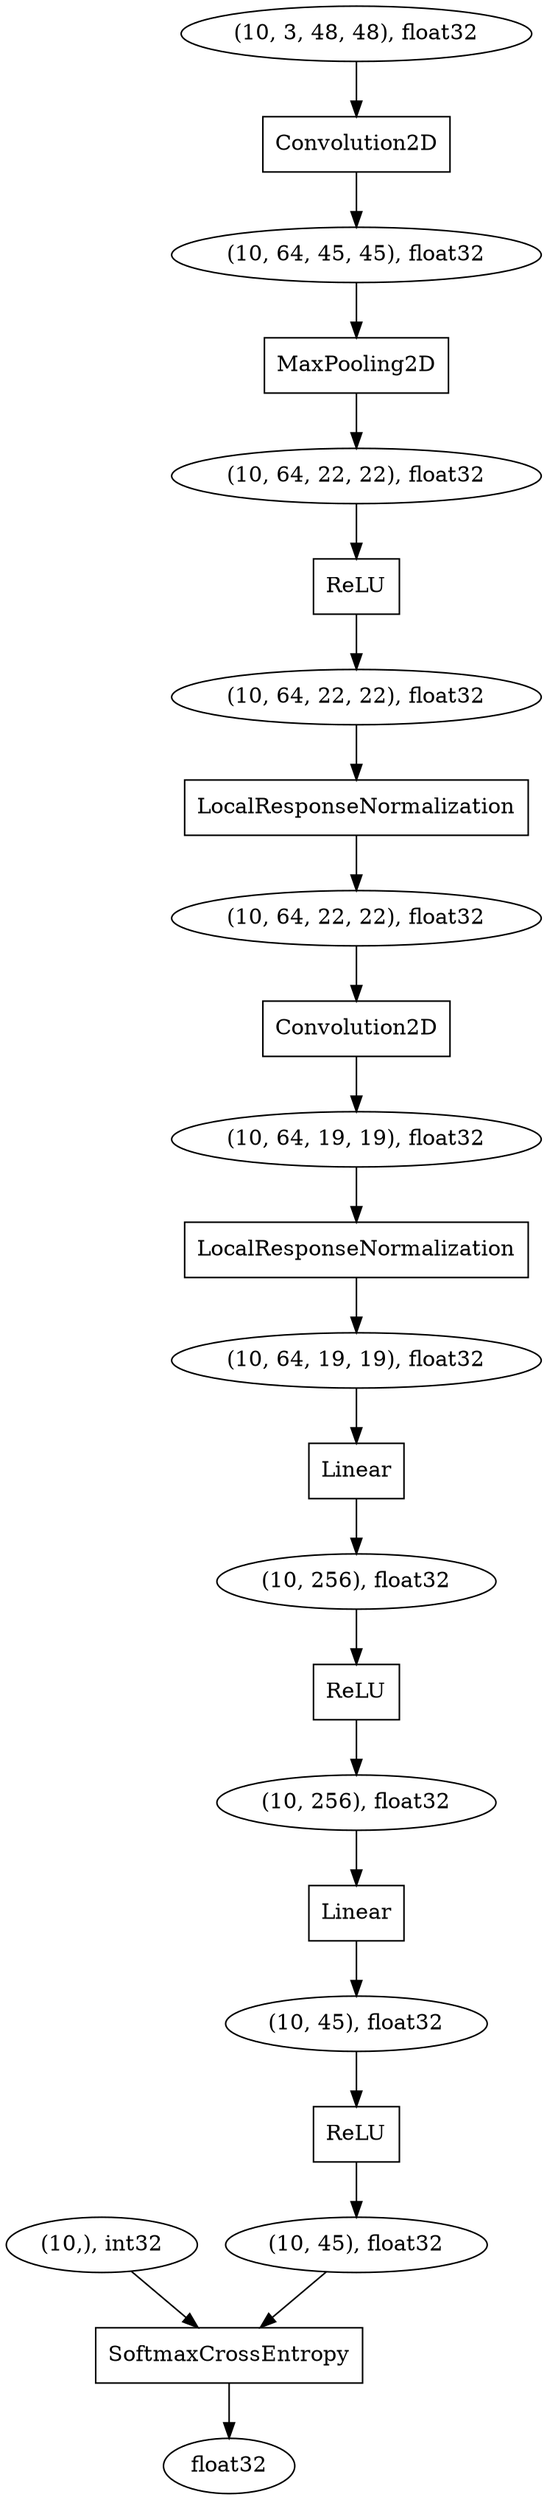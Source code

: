 digraph graphname{139734892577808 [shape="box",label="MaxPooling2D"];139734525157072 [shape="box",label="Linear"];139734525214992 [shape="oval",label="(10, 256), float32"];139734525155664 [shape="box",label="LocalResponseNormalization"];139734525155728 [shape="oval",label="(10, 64, 19, 19), float32"];139734525153872 [shape="box",label="ReLU"];139734525215440 [shape="oval",label="(10, 45), float32"];139734525216720 [shape="oval",label="float32"];139734525154128 [shape="oval",label="(10, 64, 22, 22), float32"];139734525533072 [shape="oval",label="(10, 3, 48, 48), float32"];139734525215696 [shape="oval",label="(10, 45), float32"];139734525156368 [shape="box",label="Linear"];139734525533328 [shape="oval",label="(10,), int32"];139734525533392 [shape="box",label="Convolution2D"];139734525154576 [shape="oval",label="(10, 64, 22, 22), float32"];139734525156816 [shape="oval",label="(10, 256), float32"];139734525216336 [shape="box",label="ReLU"];139734525216016 [shape="box",label="SoftmaxCrossEntropy"];139734525157008 [shape="box",label="ReLU"];139734525155024 [shape="oval",label="(10, 64, 22, 22), float32"];139734525156304 [shape="oval",label="(10, 64, 19, 19), float32"];139734525533968 [shape="box",label="LocalResponseNormalization"];139734525155216 [shape="box",label="Convolution2D"];139734525534160 [shape="oval",label="(10, 64, 45, 45), float32"];139734525155664 -> 139734525156304;139734525155216 -> 139734525155728;139734525534160 -> 139734892577808;139734525157008 -> 139734525214992;139734525533968 -> 139734525155024;139734525156368 -> 139734525156816;139734525215696 -> 139734525216016;139734525153872 -> 139734525154576;139734525215440 -> 139734525216336;139734525533328 -> 139734525216016;139734525154128 -> 139734525153872;139734525156816 -> 139734525157008;139734525157072 -> 139734525215440;139734892577808 -> 139734525154128;139734525156304 -> 139734525156368;139734525533392 -> 139734525534160;139734525155728 -> 139734525155664;139734525154576 -> 139734525533968;139734525533072 -> 139734525533392;139734525216016 -> 139734525216720;139734525216336 -> 139734525215696;139734525155024 -> 139734525155216;139734525214992 -> 139734525157072;}